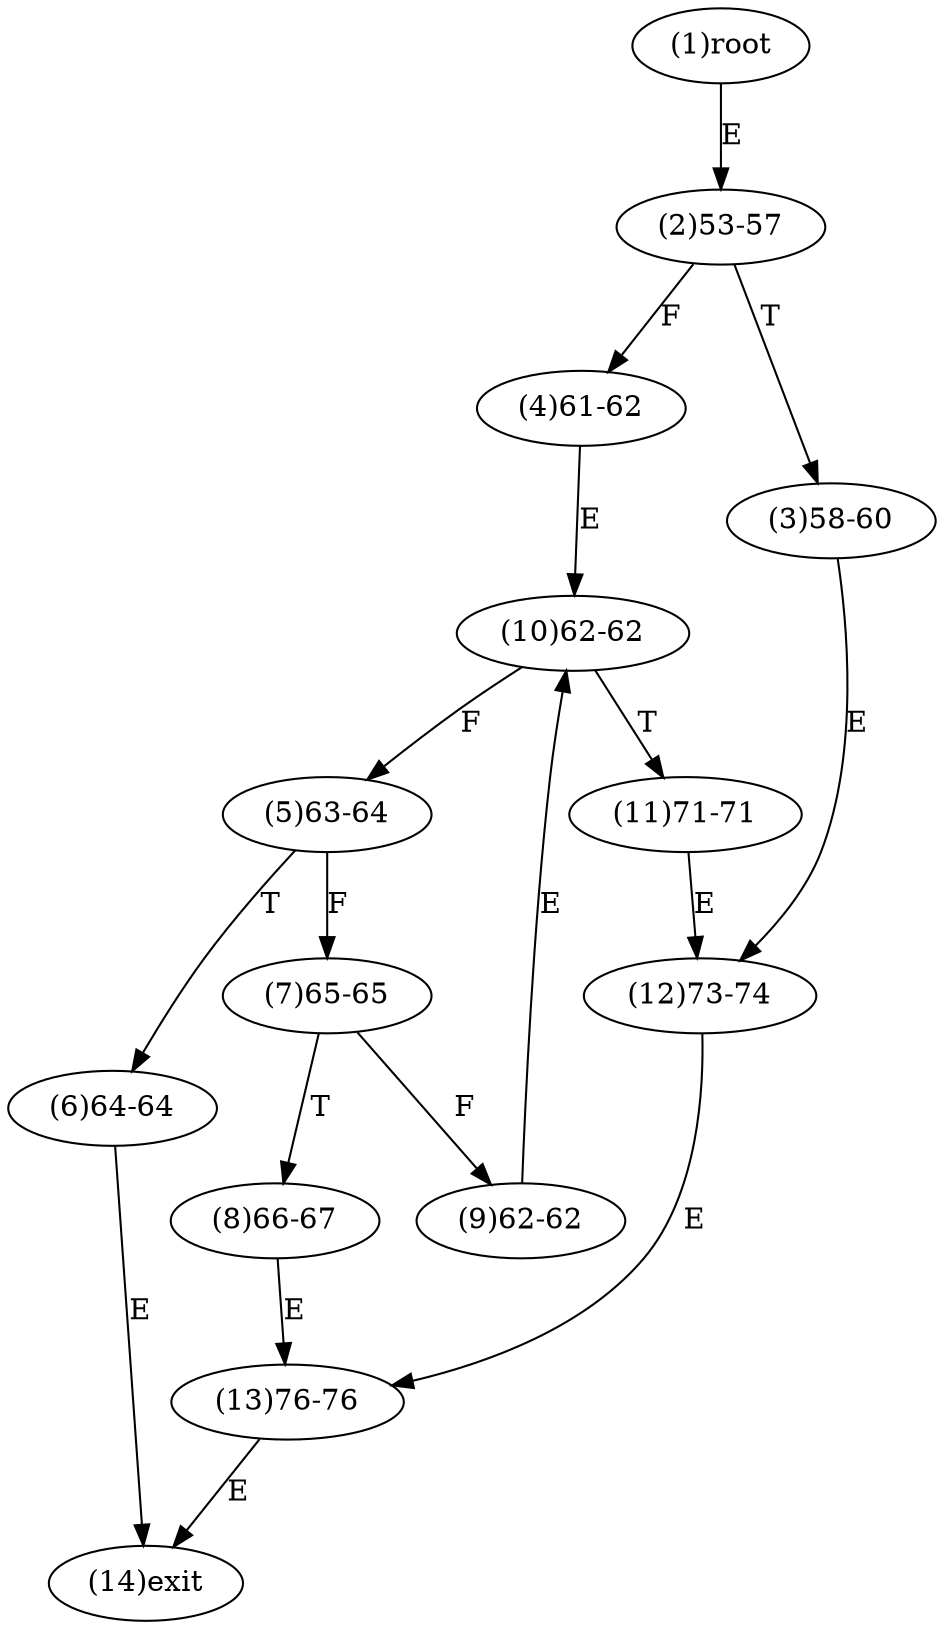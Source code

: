 digraph "" { 
1[ label="(1)root"];
2[ label="(2)53-57"];
3[ label="(3)58-60"];
4[ label="(4)61-62"];
5[ label="(5)63-64"];
6[ label="(6)64-64"];
7[ label="(7)65-65"];
8[ label="(8)66-67"];
9[ label="(9)62-62"];
10[ label="(10)62-62"];
11[ label="(11)71-71"];
12[ label="(12)73-74"];
13[ label="(13)76-76"];
14[ label="(14)exit"];
1->2[ label="E"];
2->4[ label="F"];
2->3[ label="T"];
3->12[ label="E"];
4->10[ label="E"];
5->7[ label="F"];
5->6[ label="T"];
6->14[ label="E"];
7->9[ label="F"];
7->8[ label="T"];
8->13[ label="E"];
9->10[ label="E"];
10->5[ label="F"];
10->11[ label="T"];
11->12[ label="E"];
12->13[ label="E"];
13->14[ label="E"];
}